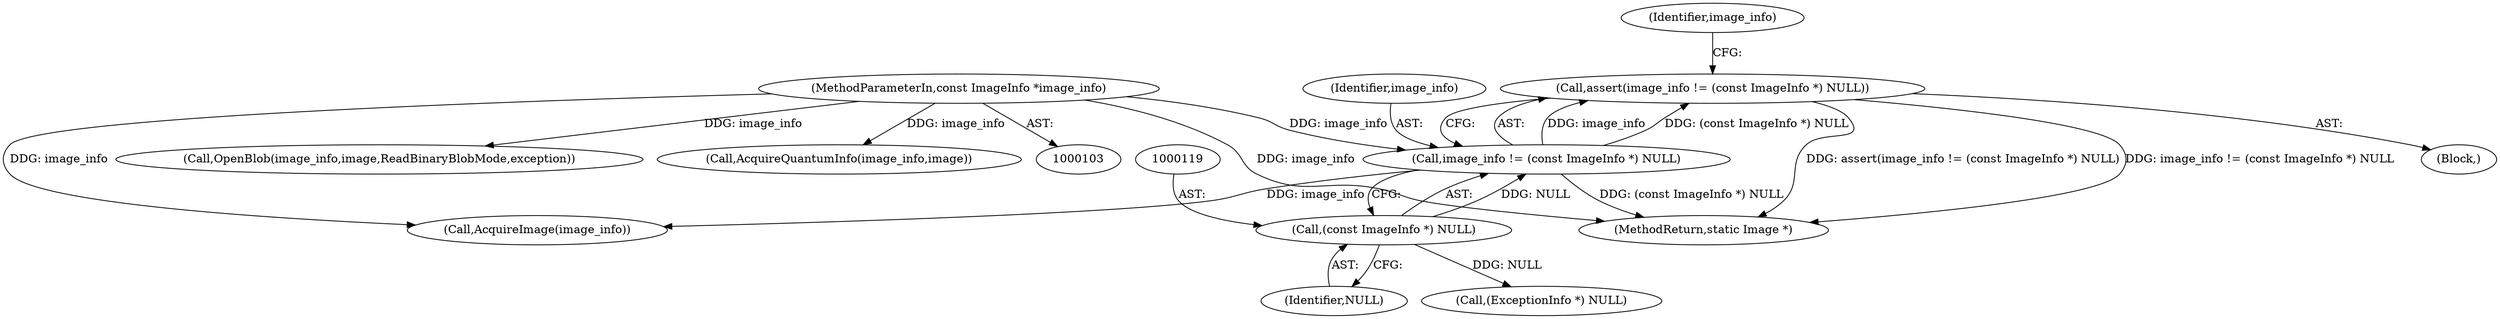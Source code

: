 digraph "0_ImageMagick_f6e9d0d9955e85bdd7540b251cd50d598dacc5e6_0@API" {
"1000115" [label="(Call,assert(image_info != (const ImageInfo *) NULL))"];
"1000116" [label="(Call,image_info != (const ImageInfo *) NULL)"];
"1000104" [label="(MethodParameterIn,const ImageInfo *image_info)"];
"1000118" [label="(Call,(const ImageInfo *) NULL)"];
"1000120" [label="(Identifier,NULL)"];
"1000124" [label="(Identifier,image_info)"];
"1000115" [label="(Call,assert(image_info != (const ImageInfo *) NULL))"];
"1000118" [label="(Call,(const ImageInfo *) NULL)"];
"1000145" [label="(Call,(ExceptionInfo *) NULL)"];
"1000104" [label="(MethodParameterIn,const ImageInfo *image_info)"];
"1000425" [label="(MethodReturn,static Image *)"];
"1000160" [label="(Call,OpenBlob(image_info,image,ReadBinaryBlobMode,exception))"];
"1000282" [label="(Call,AcquireQuantumInfo(image_info,image))"];
"1000117" [label="(Identifier,image_info)"];
"1000156" [label="(Call,AcquireImage(image_info))"];
"1000106" [label="(Block,)"];
"1000116" [label="(Call,image_info != (const ImageInfo *) NULL)"];
"1000115" -> "1000106"  [label="AST: "];
"1000115" -> "1000116"  [label="CFG: "];
"1000116" -> "1000115"  [label="AST: "];
"1000124" -> "1000115"  [label="CFG: "];
"1000115" -> "1000425"  [label="DDG: assert(image_info != (const ImageInfo *) NULL)"];
"1000115" -> "1000425"  [label="DDG: image_info != (const ImageInfo *) NULL"];
"1000116" -> "1000115"  [label="DDG: image_info"];
"1000116" -> "1000115"  [label="DDG: (const ImageInfo *) NULL"];
"1000116" -> "1000118"  [label="CFG: "];
"1000117" -> "1000116"  [label="AST: "];
"1000118" -> "1000116"  [label="AST: "];
"1000116" -> "1000425"  [label="DDG: (const ImageInfo *) NULL"];
"1000104" -> "1000116"  [label="DDG: image_info"];
"1000118" -> "1000116"  [label="DDG: NULL"];
"1000116" -> "1000156"  [label="DDG: image_info"];
"1000104" -> "1000103"  [label="AST: "];
"1000104" -> "1000425"  [label="DDG: image_info"];
"1000104" -> "1000156"  [label="DDG: image_info"];
"1000104" -> "1000160"  [label="DDG: image_info"];
"1000104" -> "1000282"  [label="DDG: image_info"];
"1000118" -> "1000120"  [label="CFG: "];
"1000119" -> "1000118"  [label="AST: "];
"1000120" -> "1000118"  [label="AST: "];
"1000118" -> "1000145"  [label="DDG: NULL"];
}
